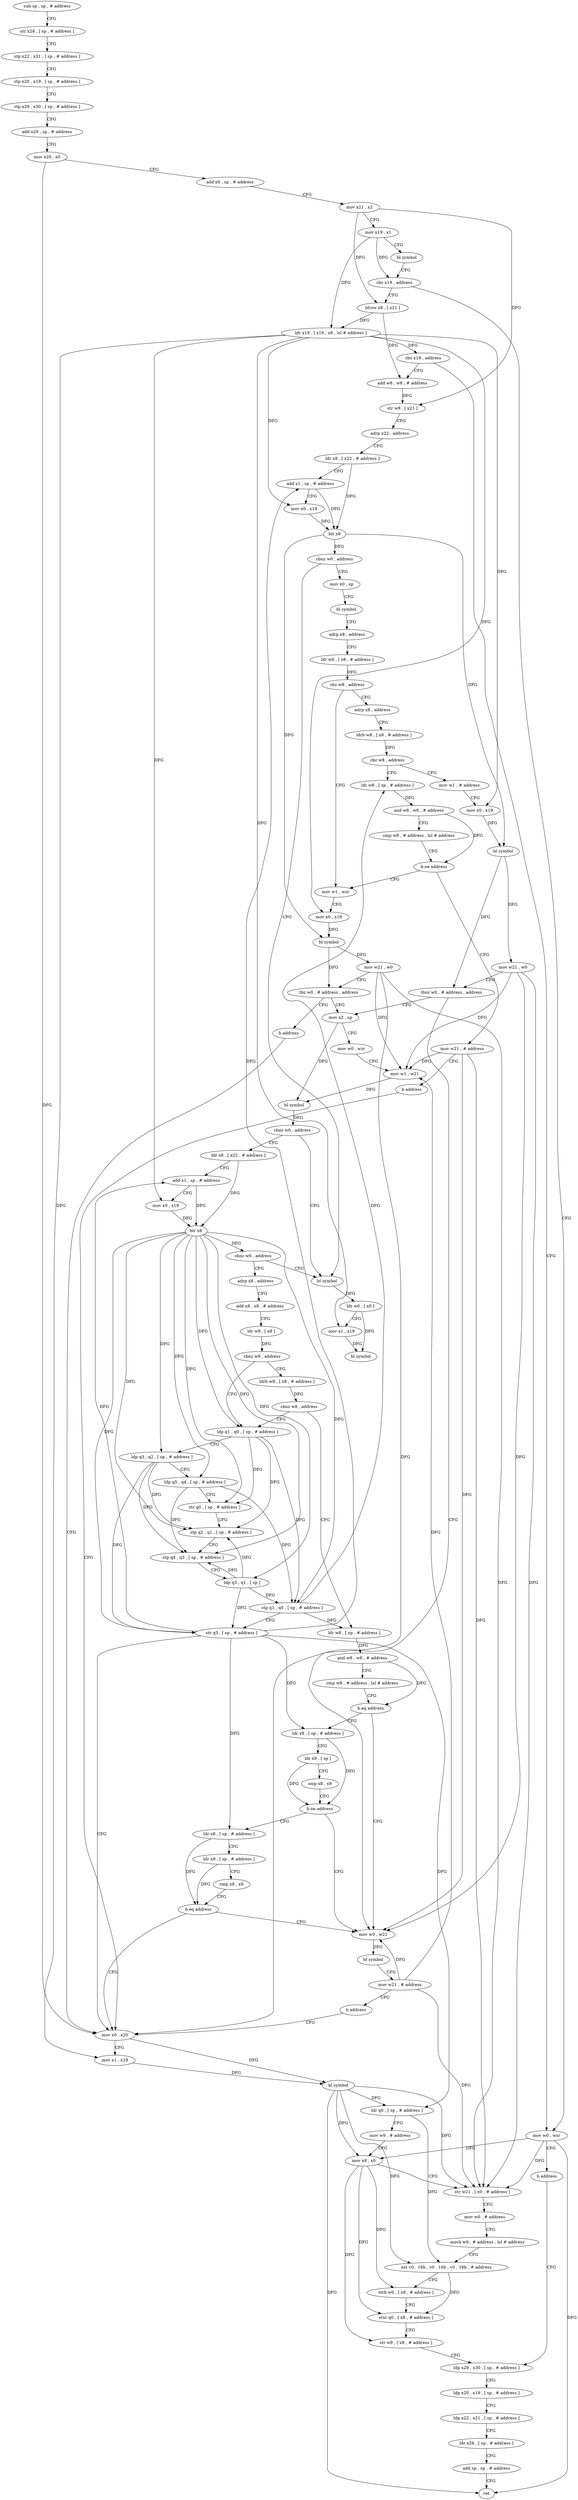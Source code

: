 digraph "func" {
"4253700" [label = "sub sp , sp , # address" ]
"4253704" [label = "str x28 , [ sp , # address ]" ]
"4253708" [label = "stp x22 , x21 , [ sp , # address ]" ]
"4253712" [label = "stp x20 , x19 , [ sp , # address ]" ]
"4253716" [label = "stp x29 , x30 , [ sp , # address ]" ]
"4253720" [label = "add x29 , sp , # address" ]
"4253724" [label = "mov x20 , x0" ]
"4253728" [label = "add x0 , sp , # address" ]
"4253732" [label = "mov x21 , x2" ]
"4253736" [label = "mov x19 , x1" ]
"4253740" [label = "bl symbol" ]
"4253744" [label = "cbz x19 , address" ]
"4253836" [label = "mov w0 , wzr" ]
"4253748" [label = "ldrsw x8 , [ x21 ]" ]
"4253840" [label = "b address" ]
"4254092" [label = "ldp x29 , x30 , [ sp , # address ]" ]
"4253752" [label = "ldr x19 , [ x19 , x8 , lsl # address ]" ]
"4253756" [label = "cbz x19 , address" ]
"4253760" [label = "add w8 , w8 , # address" ]
"4254096" [label = "ldp x20 , x19 , [ sp , # address ]" ]
"4254100" [label = "ldp x22 , x21 , [ sp , # address ]" ]
"4254104" [label = "ldr x28 , [ sp , # address ]" ]
"4254108" [label = "add sp , sp , # address" ]
"4254112" [label = "ret" ]
"4253764" [label = "str w8 , [ x21 ]" ]
"4253768" [label = "adrp x22 , address" ]
"4253772" [label = "ldr x8 , [ x22 , # address ]" ]
"4253776" [label = "add x1 , sp , # address" ]
"4253780" [label = "mov x0 , x19" ]
"4253784" [label = "blr x8" ]
"4253788" [label = "cbnz w0 , address" ]
"4254140" [label = "bl symbol" ]
"4253792" [label = "mov x0 , sp" ]
"4254144" [label = "ldr w0 , [ x0 ]" ]
"4254148" [label = "mov x1 , x19" ]
"4254152" [label = "bl symbol" ]
"4253796" [label = "bl symbol" ]
"4253800" [label = "adrp x8 , address" ]
"4253804" [label = "ldr w8 , [ x8 , # address ]" ]
"4253808" [label = "cbz w8 , address" ]
"4253844" [label = "adrp x8 , address" ]
"4253812" [label = "mov w1 , wzr" ]
"4253848" [label = "ldrb w8 , [ x8 , # address ]" ]
"4253852" [label = "cbz w8 , address" ]
"4254116" [label = "ldr w8 , [ sp , # address ]" ]
"4253856" [label = "mov w1 , # address" ]
"4253816" [label = "mov x0 , x19" ]
"4253820" [label = "bl symbol" ]
"4253824" [label = "mov w21 , w0" ]
"4253828" [label = "tbz w0 , # address , address" ]
"4253876" [label = "mov x2 , sp" ]
"4253832" [label = "b address" ]
"4254120" [label = "and w8 , w8 , # address" ]
"4254124" [label = "cmp w8 , # address , lsl # address" ]
"4254128" [label = "b.ne address" ]
"4254132" [label = "mov w21 , # address" ]
"4253860" [label = "mov x0 , x19" ]
"4253864" [label = "bl symbol" ]
"4253868" [label = "mov w21 , w0" ]
"4253872" [label = "tbnz w0 , # address , address" ]
"4254040" [label = "mov x0 , x20" ]
"4253880" [label = "mov w0 , wzr" ]
"4253884" [label = "mov w1 , w21" ]
"4253888" [label = "bl symbol" ]
"4253892" [label = "cbnz w0 , address" ]
"4253896" [label = "ldr x8 , [ x22 , # address ]" ]
"4254136" [label = "b address" ]
"4254044" [label = "mov x1 , x19" ]
"4254048" [label = "bl symbol" ]
"4254052" [label = "ldr q0 , [ sp , # address ]" ]
"4254056" [label = "mov w9 , # address" ]
"4254060" [label = "mov x8 , x0" ]
"4254064" [label = "str w21 , [ x0 , # address ]" ]
"4254068" [label = "mov w0 , # address" ]
"4254072" [label = "movk w9 , # address , lsl # address" ]
"4254076" [label = "ext v0 . 16b , v0 . 16b , v0 . 16b , # address" ]
"4254080" [label = "strh w0 , [ x8 , # address ]" ]
"4254084" [label = "stur q0 , [ x8 , # address ]" ]
"4254088" [label = "str w9 , [ x8 , # address ]" ]
"4253900" [label = "add x1 , sp , # address" ]
"4253904" [label = "mov x0 , x19" ]
"4253908" [label = "blr x8" ]
"4253912" [label = "cbnz w0 , address" ]
"4253916" [label = "adrp x8 , address" ]
"4253920" [label = "add x8 , x8 , # address" ]
"4253924" [label = "ldr w9 , [ x8 ]" ]
"4253928" [label = "cbnz w9 , address" ]
"4254004" [label = "ldp q1 , q0 , [ sp , # address ]" ]
"4253932" [label = "ldrb w8 , [ x8 , # address ]" ]
"4254008" [label = "ldp q3 , q2 , [ sp , # address ]" ]
"4254012" [label = "ldp q5 , q4 , [ sp , # address ]" ]
"4254016" [label = "str q0 , [ sp , # address ]" ]
"4254020" [label = "stp q2 , q1 , [ sp , # address ]" ]
"4254024" [label = "stp q4 , q3 , [ sp , # address ]" ]
"4254028" [label = "ldp q3 , q1 , [ sp ]" ]
"4254032" [label = "stp q1 , q5 , [ sp , # address ]" ]
"4254036" [label = "str q3 , [ sp , # address ]" ]
"4253936" [label = "cbnz w8 , address" ]
"4253940" [label = "ldr w8 , [ sp , # address ]" ]
"4253944" [label = "and w8 , w8 , # address" ]
"4253948" [label = "cmp w8 , # address , lsl # address" ]
"4253952" [label = "b.eq address" ]
"4253988" [label = "mov w0 , w21" ]
"4253956" [label = "ldr x8 , [ sp , # address ]" ]
"4253992" [label = "bl symbol" ]
"4253996" [label = "mov w21 , # address" ]
"4254000" [label = "b address" ]
"4253960" [label = "ldr x9 , [ sp ]" ]
"4253964" [label = "cmp x8 , x9" ]
"4253968" [label = "b.ne address" ]
"4253972" [label = "ldr x8 , [ sp , # address ]" ]
"4253976" [label = "ldr x9 , [ sp , # address ]" ]
"4253980" [label = "cmp x8 , x9" ]
"4253984" [label = "b.eq address" ]
"4253700" -> "4253704" [ label = "CFG" ]
"4253704" -> "4253708" [ label = "CFG" ]
"4253708" -> "4253712" [ label = "CFG" ]
"4253712" -> "4253716" [ label = "CFG" ]
"4253716" -> "4253720" [ label = "CFG" ]
"4253720" -> "4253724" [ label = "CFG" ]
"4253724" -> "4253728" [ label = "CFG" ]
"4253724" -> "4254040" [ label = "DFG" ]
"4253728" -> "4253732" [ label = "CFG" ]
"4253732" -> "4253736" [ label = "CFG" ]
"4253732" -> "4253748" [ label = "DFG" ]
"4253732" -> "4253764" [ label = "DFG" ]
"4253736" -> "4253740" [ label = "CFG" ]
"4253736" -> "4253744" [ label = "DFG" ]
"4253736" -> "4253752" [ label = "DFG" ]
"4253740" -> "4253744" [ label = "CFG" ]
"4253744" -> "4253836" [ label = "CFG" ]
"4253744" -> "4253748" [ label = "CFG" ]
"4253836" -> "4253840" [ label = "CFG" ]
"4253836" -> "4254112" [ label = "DFG" ]
"4253836" -> "4254060" [ label = "DFG" ]
"4253836" -> "4254064" [ label = "DFG" ]
"4253748" -> "4253752" [ label = "DFG" ]
"4253748" -> "4253760" [ label = "DFG" ]
"4253840" -> "4254092" [ label = "CFG" ]
"4254092" -> "4254096" [ label = "CFG" ]
"4253752" -> "4253756" [ label = "DFG" ]
"4253752" -> "4253780" [ label = "DFG" ]
"4253752" -> "4254148" [ label = "DFG" ]
"4253752" -> "4253816" [ label = "DFG" ]
"4253752" -> "4253860" [ label = "DFG" ]
"4253752" -> "4254044" [ label = "DFG" ]
"4253752" -> "4253904" [ label = "DFG" ]
"4253756" -> "4253836" [ label = "CFG" ]
"4253756" -> "4253760" [ label = "CFG" ]
"4253760" -> "4253764" [ label = "DFG" ]
"4254096" -> "4254100" [ label = "CFG" ]
"4254100" -> "4254104" [ label = "CFG" ]
"4254104" -> "4254108" [ label = "CFG" ]
"4254108" -> "4254112" [ label = "CFG" ]
"4253764" -> "4253768" [ label = "CFG" ]
"4253768" -> "4253772" [ label = "CFG" ]
"4253772" -> "4253776" [ label = "CFG" ]
"4253772" -> "4253784" [ label = "DFG" ]
"4253776" -> "4253780" [ label = "CFG" ]
"4253776" -> "4253784" [ label = "DFG" ]
"4253780" -> "4253784" [ label = "DFG" ]
"4253784" -> "4253788" [ label = "DFG" ]
"4253784" -> "4253820" [ label = "DFG" ]
"4253784" -> "4253864" [ label = "DFG" ]
"4253788" -> "4254140" [ label = "CFG" ]
"4253788" -> "4253792" [ label = "CFG" ]
"4254140" -> "4254144" [ label = "DFG" ]
"4253792" -> "4253796" [ label = "CFG" ]
"4254144" -> "4254148" [ label = "CFG" ]
"4254144" -> "4254152" [ label = "DFG" ]
"4254148" -> "4254152" [ label = "DFG" ]
"4253796" -> "4253800" [ label = "CFG" ]
"4253800" -> "4253804" [ label = "CFG" ]
"4253804" -> "4253808" [ label = "DFG" ]
"4253808" -> "4253844" [ label = "CFG" ]
"4253808" -> "4253812" [ label = "CFG" ]
"4253844" -> "4253848" [ label = "CFG" ]
"4253812" -> "4253816" [ label = "CFG" ]
"4253848" -> "4253852" [ label = "DFG" ]
"4253852" -> "4254116" [ label = "CFG" ]
"4253852" -> "4253856" [ label = "CFG" ]
"4254116" -> "4254120" [ label = "DFG" ]
"4253856" -> "4253860" [ label = "CFG" ]
"4253816" -> "4253820" [ label = "DFG" ]
"4253820" -> "4253824" [ label = "DFG" ]
"4253820" -> "4253828" [ label = "DFG" ]
"4253824" -> "4253828" [ label = "CFG" ]
"4253824" -> "4253884" [ label = "DFG" ]
"4253824" -> "4254064" [ label = "DFG" ]
"4253824" -> "4253988" [ label = "DFG" ]
"4253828" -> "4253876" [ label = "CFG" ]
"4253828" -> "4253832" [ label = "CFG" ]
"4253876" -> "4253880" [ label = "CFG" ]
"4253876" -> "4253888" [ label = "DFG" ]
"4253832" -> "4254040" [ label = "CFG" ]
"4254120" -> "4254124" [ label = "CFG" ]
"4254120" -> "4254128" [ label = "DFG" ]
"4254124" -> "4254128" [ label = "CFG" ]
"4254128" -> "4253812" [ label = "CFG" ]
"4254128" -> "4254132" [ label = "CFG" ]
"4254132" -> "4254136" [ label = "CFG" ]
"4254132" -> "4253884" [ label = "DFG" ]
"4254132" -> "4254064" [ label = "DFG" ]
"4254132" -> "4253988" [ label = "DFG" ]
"4253860" -> "4253864" [ label = "DFG" ]
"4253864" -> "4253868" [ label = "DFG" ]
"4253864" -> "4253872" [ label = "DFG" ]
"4253868" -> "4253872" [ label = "CFG" ]
"4253868" -> "4253884" [ label = "DFG" ]
"4253868" -> "4254064" [ label = "DFG" ]
"4253868" -> "4253988" [ label = "DFG" ]
"4253872" -> "4254040" [ label = "CFG" ]
"4253872" -> "4253876" [ label = "CFG" ]
"4254040" -> "4254044" [ label = "CFG" ]
"4254040" -> "4254048" [ label = "DFG" ]
"4253880" -> "4253884" [ label = "CFG" ]
"4253884" -> "4253888" [ label = "DFG" ]
"4253888" -> "4253892" [ label = "DFG" ]
"4253892" -> "4254140" [ label = "CFG" ]
"4253892" -> "4253896" [ label = "CFG" ]
"4253896" -> "4253900" [ label = "CFG" ]
"4253896" -> "4253908" [ label = "DFG" ]
"4254136" -> "4254040" [ label = "CFG" ]
"4254044" -> "4254048" [ label = "DFG" ]
"4254048" -> "4254052" [ label = "DFG" ]
"4254048" -> "4254112" [ label = "DFG" ]
"4254048" -> "4254060" [ label = "DFG" ]
"4254048" -> "4254064" [ label = "DFG" ]
"4254048" -> "4254076" [ label = "DFG" ]
"4254052" -> "4254056" [ label = "CFG" ]
"4254052" -> "4254076" [ label = "DFG" ]
"4254056" -> "4254060" [ label = "CFG" ]
"4254060" -> "4254064" [ label = "CFG" ]
"4254060" -> "4254080" [ label = "DFG" ]
"4254060" -> "4254084" [ label = "DFG" ]
"4254060" -> "4254088" [ label = "DFG" ]
"4254064" -> "4254068" [ label = "CFG" ]
"4254068" -> "4254072" [ label = "CFG" ]
"4254072" -> "4254076" [ label = "CFG" ]
"4254076" -> "4254080" [ label = "CFG" ]
"4254076" -> "4254084" [ label = "DFG" ]
"4254080" -> "4254084" [ label = "CFG" ]
"4254084" -> "4254088" [ label = "CFG" ]
"4254088" -> "4254092" [ label = "CFG" ]
"4253900" -> "4253904" [ label = "CFG" ]
"4253900" -> "4253908" [ label = "DFG" ]
"4253904" -> "4253908" [ label = "DFG" ]
"4253908" -> "4253912" [ label = "DFG" ]
"4253908" -> "4254004" [ label = "DFG" ]
"4253908" -> "4254016" [ label = "DFG" ]
"4253908" -> "4254020" [ label = "DFG" ]
"4253908" -> "4254028" [ label = "DFG" ]
"4253908" -> "4254032" [ label = "DFG" ]
"4253908" -> "4254008" [ label = "DFG" ]
"4253908" -> "4254024" [ label = "DFG" ]
"4253908" -> "4254036" [ label = "DFG" ]
"4253908" -> "4254012" [ label = "DFG" ]
"4253912" -> "4254140" [ label = "CFG" ]
"4253912" -> "4253916" [ label = "CFG" ]
"4253916" -> "4253920" [ label = "CFG" ]
"4253920" -> "4253924" [ label = "CFG" ]
"4253924" -> "4253928" [ label = "DFG" ]
"4253928" -> "4254004" [ label = "CFG" ]
"4253928" -> "4253932" [ label = "CFG" ]
"4254004" -> "4254008" [ label = "CFG" ]
"4254004" -> "4254016" [ label = "DFG" ]
"4254004" -> "4254020" [ label = "DFG" ]
"4254004" -> "4254032" [ label = "DFG" ]
"4253932" -> "4253936" [ label = "DFG" ]
"4254008" -> "4254012" [ label = "CFG" ]
"4254008" -> "4254020" [ label = "DFG" ]
"4254008" -> "4254024" [ label = "DFG" ]
"4254008" -> "4254036" [ label = "DFG" ]
"4254012" -> "4254016" [ label = "CFG" ]
"4254012" -> "4254024" [ label = "DFG" ]
"4254012" -> "4254032" [ label = "DFG" ]
"4254016" -> "4254020" [ label = "CFG" ]
"4254020" -> "4254024" [ label = "CFG" ]
"4254024" -> "4254028" [ label = "CFG" ]
"4254028" -> "4254032" [ label = "DFG" ]
"4254028" -> "4254020" [ label = "DFG" ]
"4254028" -> "4254024" [ label = "DFG" ]
"4254028" -> "4254036" [ label = "DFG" ]
"4254032" -> "4254036" [ label = "CFG" ]
"4254032" -> "4254116" [ label = "DFG" ]
"4254032" -> "4253940" [ label = "DFG" ]
"4254036" -> "4254040" [ label = "CFG" ]
"4254036" -> "4253776" [ label = "DFG" ]
"4254036" -> "4254052" [ label = "DFG" ]
"4254036" -> "4253900" [ label = "DFG" ]
"4254036" -> "4253956" [ label = "DFG" ]
"4254036" -> "4253972" [ label = "DFG" ]
"4253936" -> "4254004" [ label = "CFG" ]
"4253936" -> "4253940" [ label = "CFG" ]
"4253940" -> "4253944" [ label = "DFG" ]
"4253944" -> "4253948" [ label = "CFG" ]
"4253944" -> "4253952" [ label = "DFG" ]
"4253948" -> "4253952" [ label = "CFG" ]
"4253952" -> "4253988" [ label = "CFG" ]
"4253952" -> "4253956" [ label = "CFG" ]
"4253988" -> "4253992" [ label = "DFG" ]
"4253956" -> "4253960" [ label = "CFG" ]
"4253956" -> "4253968" [ label = "DFG" ]
"4253992" -> "4253996" [ label = "CFG" ]
"4253996" -> "4254000" [ label = "CFG" ]
"4253996" -> "4253884" [ label = "DFG" ]
"4253996" -> "4254064" [ label = "DFG" ]
"4253996" -> "4253988" [ label = "DFG" ]
"4254000" -> "4254040" [ label = "CFG" ]
"4253960" -> "4253964" [ label = "CFG" ]
"4253960" -> "4253968" [ label = "DFG" ]
"4253964" -> "4253968" [ label = "CFG" ]
"4253968" -> "4253988" [ label = "CFG" ]
"4253968" -> "4253972" [ label = "CFG" ]
"4253972" -> "4253976" [ label = "CFG" ]
"4253972" -> "4253984" [ label = "DFG" ]
"4253976" -> "4253980" [ label = "CFG" ]
"4253976" -> "4253984" [ label = "DFG" ]
"4253980" -> "4253984" [ label = "CFG" ]
"4253984" -> "4254040" [ label = "CFG" ]
"4253984" -> "4253988" [ label = "CFG" ]
}
